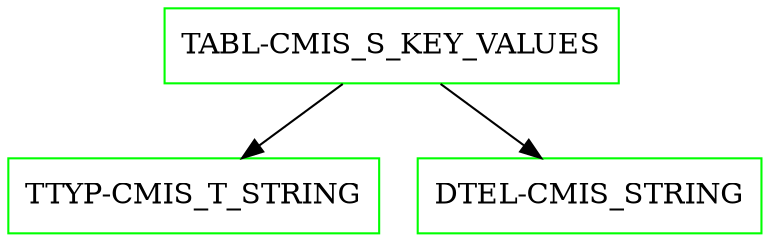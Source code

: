 digraph G {
  "TABL-CMIS_S_KEY_VALUES" [shape=box,color=green];
  "TTYP-CMIS_T_STRING" [shape=box,color=green,URL="./TTYP_CMIS_T_STRING.html"];
  "DTEL-CMIS_STRING" [shape=box,color=green,URL="./DTEL_CMIS_STRING.html"];
  "TABL-CMIS_S_KEY_VALUES" -> "DTEL-CMIS_STRING";
  "TABL-CMIS_S_KEY_VALUES" -> "TTYP-CMIS_T_STRING";
}
